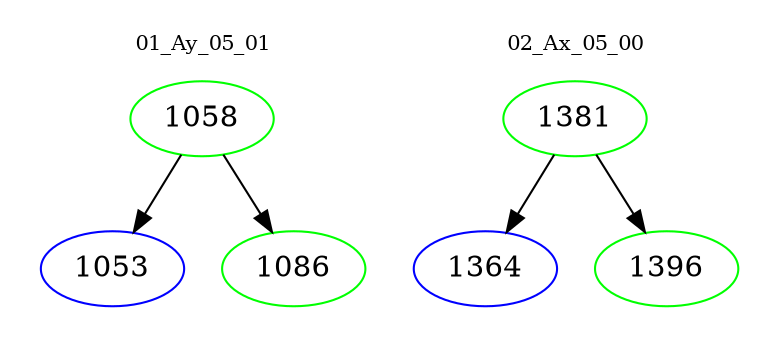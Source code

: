 digraph{
subgraph cluster_0 {
color = white
label = "01_Ay_05_01";
fontsize=10;
T0_1058 [label="1058", color="green"]
T0_1058 -> T0_1053 [color="black"]
T0_1053 [label="1053", color="blue"]
T0_1058 -> T0_1086 [color="black"]
T0_1086 [label="1086", color="green"]
}
subgraph cluster_1 {
color = white
label = "02_Ax_05_00";
fontsize=10;
T1_1381 [label="1381", color="green"]
T1_1381 -> T1_1364 [color="black"]
T1_1364 [label="1364", color="blue"]
T1_1381 -> T1_1396 [color="black"]
T1_1396 [label="1396", color="green"]
}
}
